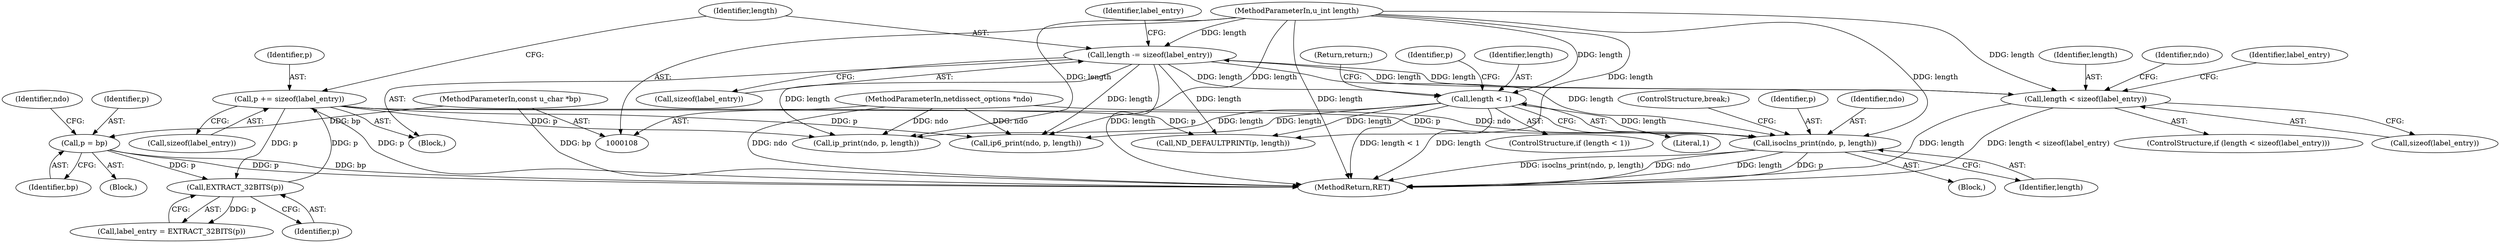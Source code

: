 digraph "0_tcpdump_1dcd10aceabbc03bf571ea32b892c522cbe923de_11@pointer" {
"1000340" [label="(Call,isoclns_print(ndo, p, length))"];
"1000109" [label="(MethodParameterIn,netdissect_options *ndo)"];
"1000217" [label="(Call,p += sizeof(label_entry))"];
"1000152" [label="(Call,EXTRACT_32BITS(p))"];
"1000123" [label="(Call,p = bp)"];
"1000110" [label="(MethodParameterIn,const u_char *bp)"];
"1000221" [label="(Call,length -= sizeof(label_entry))"];
"1000138" [label="(Call,length < sizeof(label_entry))"];
"1000111" [label="(MethodParameterIn,u_int length)"];
"1000248" [label="(Call,length < 1)"];
"1000353" [label="(MethodReturn,RET)"];
"1000334" [label="(Call,ip6_print(ndo, p, length))"];
"1000219" [label="(Call,sizeof(label_entry))"];
"1000341" [label="(Identifier,ndo)"];
"1000218" [label="(Identifier,p)"];
"1000217" [label="(Call,p += sizeof(label_entry))"];
"1000255" [label="(Identifier,p)"];
"1000139" [label="(Identifier,length)"];
"1000111" [label="(MethodParameterIn,u_int length)"];
"1000311" [label="(Call,ND_DEFAULTPRINT(p, length))"];
"1000328" [label="(Call,ip_print(ndo, p, length))"];
"1000125" [label="(Identifier,bp)"];
"1000326" [label="(Block,)"];
"1000249" [label="(Identifier,length)"];
"1000140" [label="(Call,sizeof(label_entry))"];
"1000247" [label="(ControlStructure,if (length < 1))"];
"1000110" [label="(MethodParameterIn,const u_char *bp)"];
"1000150" [label="(Call,label_entry = EXTRACT_32BITS(p))"];
"1000252" [label="(Return,return;)"];
"1000248" [label="(Call,length < 1)"];
"1000222" [label="(Identifier,length)"];
"1000123" [label="(Call,p = bp)"];
"1000340" [label="(Call,isoclns_print(ndo, p, length))"];
"1000124" [label="(Identifier,p)"];
"1000128" [label="(Identifier,ndo)"];
"1000227" [label="(Identifier,label_entry)"];
"1000344" [label="(ControlStructure,break;)"];
"1000223" [label="(Call,sizeof(label_entry))"];
"1000109" [label="(MethodParameterIn,netdissect_options *ndo)"];
"1000152" [label="(Call,EXTRACT_32BITS(p))"];
"1000138" [label="(Call,length < sizeof(label_entry))"];
"1000343" [label="(Identifier,length)"];
"1000342" [label="(Identifier,p)"];
"1000131" [label="(Block,)"];
"1000112" [label="(Block,)"];
"1000250" [label="(Literal,1)"];
"1000137" [label="(ControlStructure,if (length < sizeof(label_entry)))"];
"1000153" [label="(Identifier,p)"];
"1000221" [label="(Call,length -= sizeof(label_entry))"];
"1000145" [label="(Identifier,ndo)"];
"1000151" [label="(Identifier,label_entry)"];
"1000340" -> "1000326"  [label="AST: "];
"1000340" -> "1000343"  [label="CFG: "];
"1000341" -> "1000340"  [label="AST: "];
"1000342" -> "1000340"  [label="AST: "];
"1000343" -> "1000340"  [label="AST: "];
"1000344" -> "1000340"  [label="CFG: "];
"1000340" -> "1000353"  [label="DDG: length"];
"1000340" -> "1000353"  [label="DDG: p"];
"1000340" -> "1000353"  [label="DDG: isoclns_print(ndo, p, length)"];
"1000340" -> "1000353"  [label="DDG: ndo"];
"1000109" -> "1000340"  [label="DDG: ndo"];
"1000217" -> "1000340"  [label="DDG: p"];
"1000221" -> "1000340"  [label="DDG: length"];
"1000248" -> "1000340"  [label="DDG: length"];
"1000111" -> "1000340"  [label="DDG: length"];
"1000109" -> "1000108"  [label="AST: "];
"1000109" -> "1000353"  [label="DDG: ndo"];
"1000109" -> "1000328"  [label="DDG: ndo"];
"1000109" -> "1000334"  [label="DDG: ndo"];
"1000217" -> "1000131"  [label="AST: "];
"1000217" -> "1000219"  [label="CFG: "];
"1000218" -> "1000217"  [label="AST: "];
"1000219" -> "1000217"  [label="AST: "];
"1000222" -> "1000217"  [label="CFG: "];
"1000217" -> "1000353"  [label="DDG: p"];
"1000217" -> "1000152"  [label="DDG: p"];
"1000152" -> "1000217"  [label="DDG: p"];
"1000217" -> "1000311"  [label="DDG: p"];
"1000217" -> "1000328"  [label="DDG: p"];
"1000217" -> "1000334"  [label="DDG: p"];
"1000152" -> "1000150"  [label="AST: "];
"1000152" -> "1000153"  [label="CFG: "];
"1000153" -> "1000152"  [label="AST: "];
"1000150" -> "1000152"  [label="CFG: "];
"1000152" -> "1000150"  [label="DDG: p"];
"1000123" -> "1000152"  [label="DDG: p"];
"1000123" -> "1000112"  [label="AST: "];
"1000123" -> "1000125"  [label="CFG: "];
"1000124" -> "1000123"  [label="AST: "];
"1000125" -> "1000123"  [label="AST: "];
"1000128" -> "1000123"  [label="CFG: "];
"1000123" -> "1000353"  [label="DDG: p"];
"1000123" -> "1000353"  [label="DDG: bp"];
"1000110" -> "1000123"  [label="DDG: bp"];
"1000110" -> "1000108"  [label="AST: "];
"1000110" -> "1000353"  [label="DDG: bp"];
"1000221" -> "1000131"  [label="AST: "];
"1000221" -> "1000223"  [label="CFG: "];
"1000222" -> "1000221"  [label="AST: "];
"1000223" -> "1000221"  [label="AST: "];
"1000227" -> "1000221"  [label="CFG: "];
"1000221" -> "1000353"  [label="DDG: length"];
"1000221" -> "1000138"  [label="DDG: length"];
"1000138" -> "1000221"  [label="DDG: length"];
"1000111" -> "1000221"  [label="DDG: length"];
"1000221" -> "1000248"  [label="DDG: length"];
"1000221" -> "1000311"  [label="DDG: length"];
"1000221" -> "1000328"  [label="DDG: length"];
"1000221" -> "1000334"  [label="DDG: length"];
"1000138" -> "1000137"  [label="AST: "];
"1000138" -> "1000140"  [label="CFG: "];
"1000139" -> "1000138"  [label="AST: "];
"1000140" -> "1000138"  [label="AST: "];
"1000145" -> "1000138"  [label="CFG: "];
"1000151" -> "1000138"  [label="CFG: "];
"1000138" -> "1000353"  [label="DDG: length < sizeof(label_entry)"];
"1000138" -> "1000353"  [label="DDG: length"];
"1000111" -> "1000138"  [label="DDG: length"];
"1000111" -> "1000108"  [label="AST: "];
"1000111" -> "1000353"  [label="DDG: length"];
"1000111" -> "1000248"  [label="DDG: length"];
"1000111" -> "1000311"  [label="DDG: length"];
"1000111" -> "1000328"  [label="DDG: length"];
"1000111" -> "1000334"  [label="DDG: length"];
"1000248" -> "1000247"  [label="AST: "];
"1000248" -> "1000250"  [label="CFG: "];
"1000249" -> "1000248"  [label="AST: "];
"1000250" -> "1000248"  [label="AST: "];
"1000252" -> "1000248"  [label="CFG: "];
"1000255" -> "1000248"  [label="CFG: "];
"1000248" -> "1000353"  [label="DDG: length < 1"];
"1000248" -> "1000353"  [label="DDG: length"];
"1000248" -> "1000311"  [label="DDG: length"];
"1000248" -> "1000328"  [label="DDG: length"];
"1000248" -> "1000334"  [label="DDG: length"];
}
